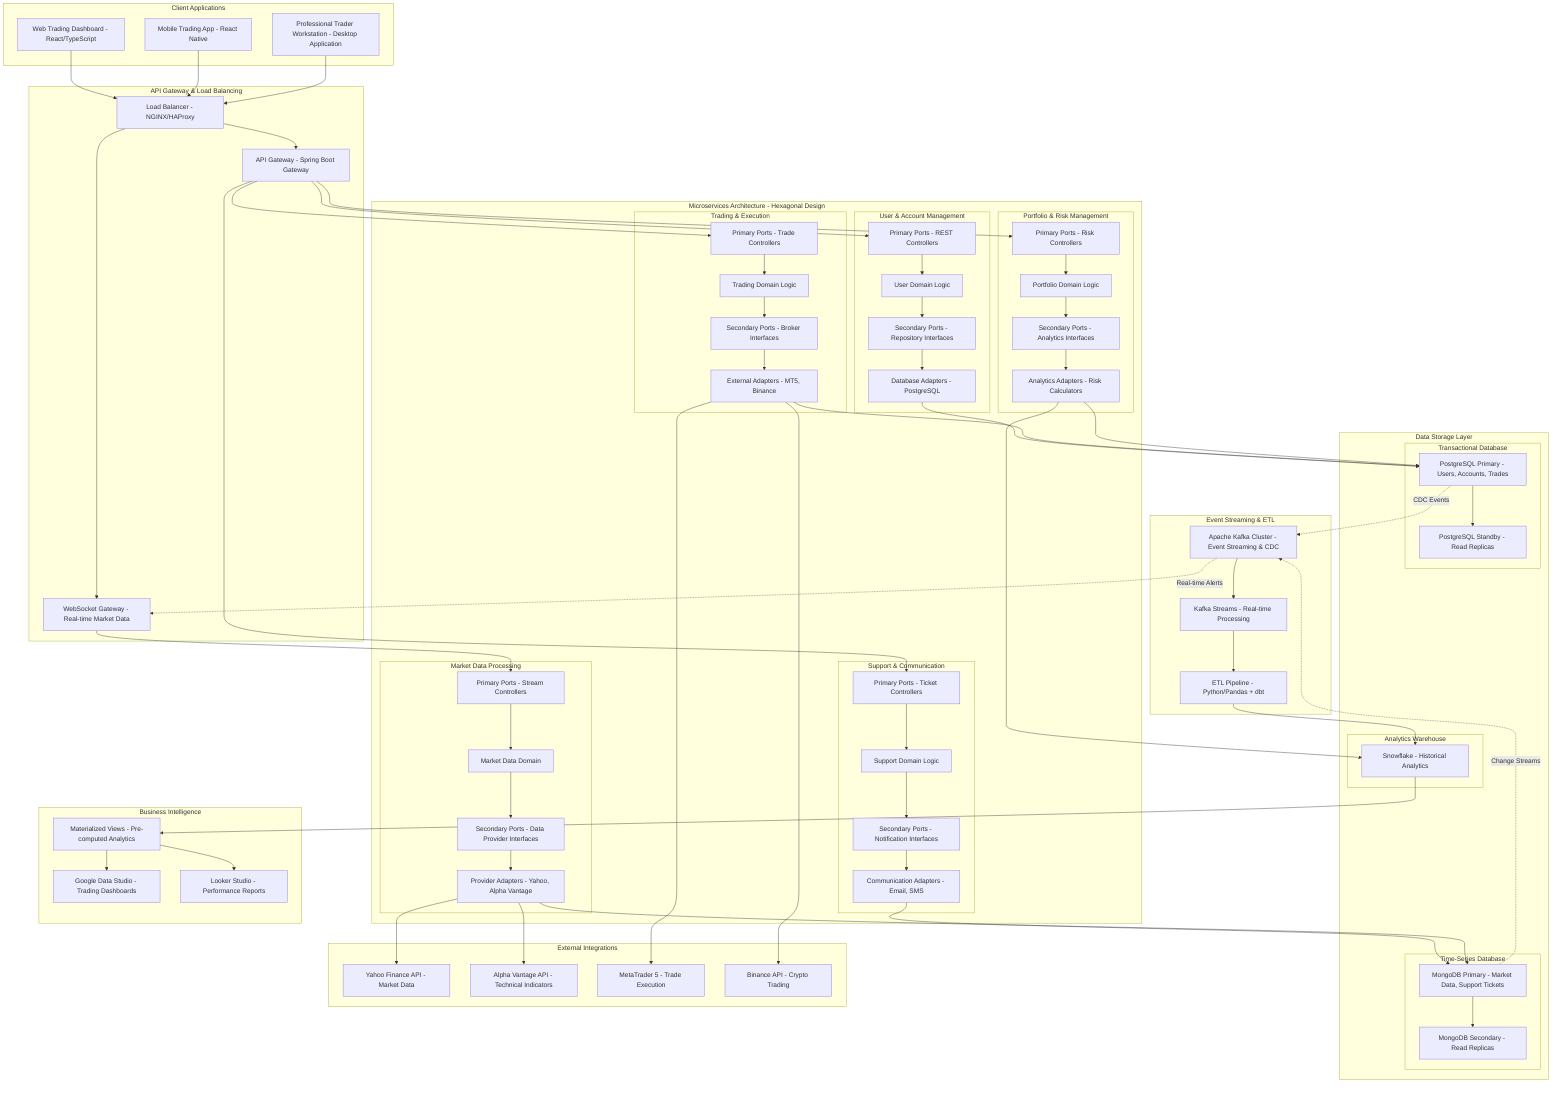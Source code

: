 %% Trading Platform System Architecture - Hexagonal & Microservices
graph TB
    subgraph "Client Applications"
        WEB[Web Trading Dashboard - React/TypeScript]
        MOBILE[Mobile Trading App - React Native]
        TRADER[Professional Trader Workstation - Desktop Application]
    end

    subgraph "API Gateway & Load Balancing"
        LB[Load Balancer - NGINX/HAProxy]
        GATEWAY[API Gateway - Spring Boot Gateway]
        WSS[WebSocket Gateway - Real-time Market Data]
    end

    subgraph "Microservices Architecture - Hexagonal Design"
        subgraph "User & Account Management"
            UA_DOMAIN[User Domain Logic]
            UA_PORT_IN[Primary Ports - REST Controllers]
            UA_PORT_OUT[Secondary Ports - Repository Interfaces]
            UA_ADAPTER[Database Adapters - PostgreSQL]
        end
        
        subgraph "Trading & Execution"
            FT_DOMAIN[Trading Domain Logic]
            FT_PORT_IN[Primary Ports - Trade Controllers]
            FT_PORT_OUT[Secondary Ports - Broker Interfaces]
            FT_ADAPTER[External Adapters - MT5, Binance]
        end
        
        subgraph "Portfolio & Risk Management"
            MM_DOMAIN[Portfolio Domain Logic]
            MM_PORT_IN[Primary Ports - Risk Controllers]
            MM_PORT_OUT[Secondary Ports - Analytics Interfaces]
            MM_ADAPTER[Analytics Adapters - Risk Calculators]
        end
        
        subgraph "Market Data Processing"
            MD_DOMAIN[Market Data Domain]
            MD_PORT_IN[Primary Ports - Stream Controllers]
            MD_PORT_OUT[Secondary Ports - Data Provider Interfaces]
            MD_ADAPTER[Provider Adapters - Yahoo, Alpha Vantage]
        end
        
        subgraph "Support & Communication"
            SC_DOMAIN[Support Domain Logic]
            SC_PORT_IN[Primary Ports - Ticket Controllers]
            SC_PORT_OUT[Secondary Ports - Notification Interfaces]
            SC_ADAPTER[Communication Adapters - Email, SMS]
        end
    end

    subgraph "Data Storage Layer"
        subgraph "Transactional Database"
            PG_PRIMARY[PostgreSQL Primary - Users, Accounts, Trades]
            PG_STANDBY[PostgreSQL Standby - Read Replicas]
        end
        
        subgraph "Time-Series Database"
            MONGO_PRIMARY[MongoDB Primary - Market Data, Support Tickets]
            MONGO_SECONDARY[MongoDB Secondary - Read Replicas]
        end
        
        subgraph "Analytics Warehouse"
            SNOWFLAKE[Snowflake - Historical Analytics]
        end
    end

    subgraph "Event Streaming & ETL"
        KAFKA_CLUSTER[Apache Kafka Cluster - Event Streaming & CDC]
        KAFKA_STREAMS[Kafka Streams - Real-time Processing]
        ETL_PIPELINE[ETL Pipeline - Python/Pandas + dbt]
    end

    subgraph "External Integrations"
        YAHOO[Yahoo Finance API - Market Data]
        ALPHA[Alpha Vantage API - Technical Indicators]
        MT5[MetaTrader 5 - Trade Execution]
        BINANCE[Binance API - Crypto Trading]
    end

    subgraph "Business Intelligence"
        MATERIALIZED[Materialized Views - Pre-computed Analytics]
        DATASTUDIO[Google Data Studio - Trading Dashboards]
        LOOKER[Looker Studio - Performance Reports]
    end

    %% Client Connections
    WEB --> LB
    MOBILE --> LB
    TRADER --> LB
    LB --> GATEWAY
    LB --> WSS

    %% Gateway to Microservices
    GATEWAY --> UA_PORT_IN
    GATEWAY --> FT_PORT_IN
    GATEWAY --> MM_PORT_IN
    GATEWAY --> SC_PORT_IN
    WSS --> MD_PORT_IN

    %% Hexagonal Architecture Internal Connections
    UA_PORT_IN --> UA_DOMAIN --> UA_PORT_OUT --> UA_ADAPTER
    FT_PORT_IN --> FT_DOMAIN --> FT_PORT_OUT --> FT_ADAPTER
    MM_PORT_IN --> MM_DOMAIN --> MM_PORT_OUT --> MM_ADAPTER
    MD_PORT_IN --> MD_DOMAIN --> MD_PORT_OUT --> MD_ADAPTER
    SC_PORT_IN --> SC_DOMAIN --> SC_PORT_OUT --> SC_ADAPTER

    %% Database Connections
    UA_ADAPTER --> PG_PRIMARY
    FT_ADAPTER --> PG_PRIMARY
    MM_ADAPTER --> PG_PRIMARY
    PG_PRIMARY --> PG_STANDBY
    
    SC_ADAPTER --> MONGO_PRIMARY
    MD_ADAPTER --> MONGO_PRIMARY
    MONGO_PRIMARY --> MONGO_SECONDARY
    
    MM_ADAPTER --> SNOWFLAKE

    %% External Integrations
    MD_ADAPTER --> YAHOO
    MD_ADAPTER --> ALPHA
    FT_ADAPTER --> MT5
    FT_ADAPTER --> BINANCE

    %% Event Streaming
    PG_PRIMARY -.->|CDC Events| KAFKA_CLUSTER
    MONGO_PRIMARY -.->|Change Streams| KAFKA_CLUSTER
    KAFKA_CLUSTER --> KAFKA_STREAMS
    KAFKA_STREAMS --> ETL_PIPELINE
    ETL_PIPELINE --> SNOWFLAKE

    %% BI Layer
    SNOWFLAKE --> MATERIALIZED
    MATERIALIZED --> DATASTUDIO
    MATERIALIZED --> LOOKER
    KAFKA_CLUSTER -.->|Real-time Alerts| WSS